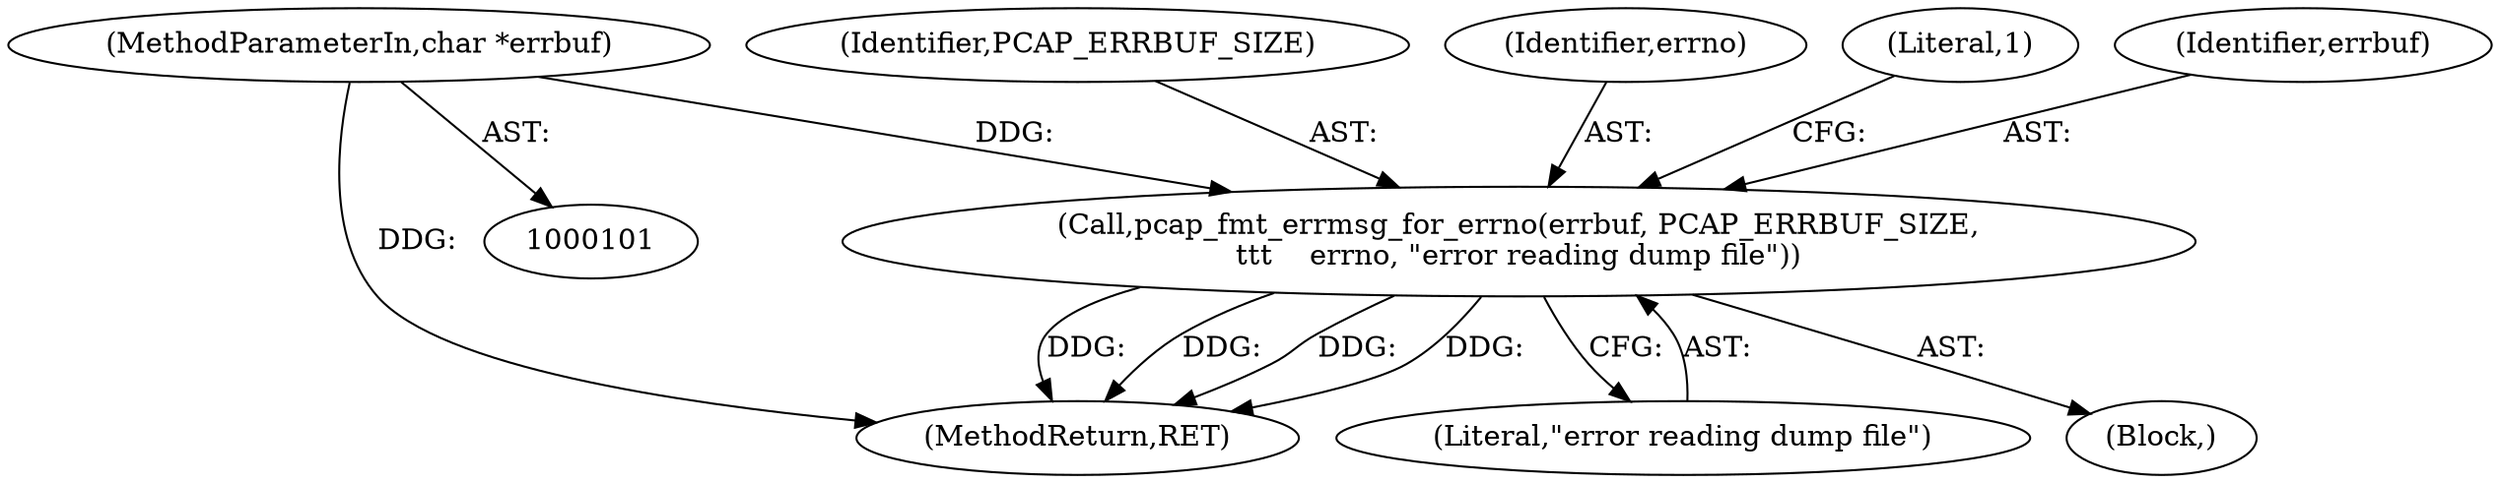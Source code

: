 digraph "0_libpcap_87d6bef033062f969e70fa40c43dfd945d5a20ab_0@pointer" {
"1000106" [label="(MethodParameterIn,char *errbuf)"];
"1000125" [label="(Call,pcap_fmt_errmsg_for_errno(errbuf, PCAP_ERRBUF_SIZE,\n\t\t\t    errno, \"error reading dump file\"))"];
"1000127" [label="(Identifier,PCAP_ERRBUF_SIZE)"];
"1000128" [label="(Identifier,errno)"];
"1000143" [label="(Literal,1)"];
"1000125" [label="(Call,pcap_fmt_errmsg_for_errno(errbuf, PCAP_ERRBUF_SIZE,\n\t\t\t    errno, \"error reading dump file\"))"];
"1000124" [label="(Block,)"];
"1000146" [label="(MethodReturn,RET)"];
"1000126" [label="(Identifier,errbuf)"];
"1000106" [label="(MethodParameterIn,char *errbuf)"];
"1000129" [label="(Literal,\"error reading dump file\")"];
"1000106" -> "1000101"  [label="AST: "];
"1000106" -> "1000146"  [label="DDG: "];
"1000106" -> "1000125"  [label="DDG: "];
"1000125" -> "1000124"  [label="AST: "];
"1000125" -> "1000129"  [label="CFG: "];
"1000126" -> "1000125"  [label="AST: "];
"1000127" -> "1000125"  [label="AST: "];
"1000128" -> "1000125"  [label="AST: "];
"1000129" -> "1000125"  [label="AST: "];
"1000143" -> "1000125"  [label="CFG: "];
"1000125" -> "1000146"  [label="DDG: "];
"1000125" -> "1000146"  [label="DDG: "];
"1000125" -> "1000146"  [label="DDG: "];
"1000125" -> "1000146"  [label="DDG: "];
}
